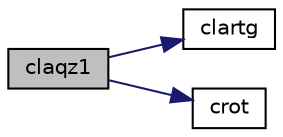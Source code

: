 digraph "claqz1"
{
 // LATEX_PDF_SIZE
  edge [fontname="Helvetica",fontsize="10",labelfontname="Helvetica",labelfontsize="10"];
  node [fontname="Helvetica",fontsize="10",shape=record];
  rankdir="LR";
  Node1 [label="claqz1",height=0.2,width=0.4,color="black", fillcolor="grey75", style="filled", fontcolor="black",tooltip="CLAQZ1"];
  Node1 -> Node2 [color="midnightblue",fontsize="10",style="solid",fontname="Helvetica"];
  Node2 [label="clartg",height=0.2,width=0.4,color="black", fillcolor="white", style="filled",URL="$clartg_8f90.html#a45afd4405cf6da478ce4de9576303369",tooltip="CLARTG generates a plane rotation with real cosine and complex sine."];
  Node1 -> Node3 [color="midnightblue",fontsize="10",style="solid",fontname="Helvetica"];
  Node3 [label="crot",height=0.2,width=0.4,color="black", fillcolor="white", style="filled",URL="$crot_8f.html#a4afb8af3ae70d2f82fffafe91e933c12",tooltip="CROT applies a plane rotation with real cosine and complex sine to a pair of complex vectors."];
}
